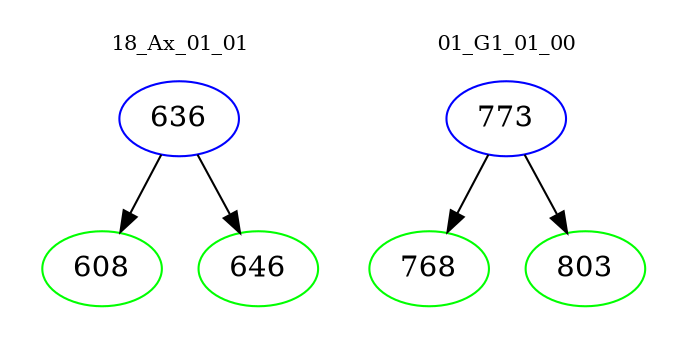 digraph{
subgraph cluster_0 {
color = white
label = "18_Ax_01_01";
fontsize=10;
T0_636 [label="636", color="blue"]
T0_636 -> T0_608 [color="black"]
T0_608 [label="608", color="green"]
T0_636 -> T0_646 [color="black"]
T0_646 [label="646", color="green"]
}
subgraph cluster_1 {
color = white
label = "01_G1_01_00";
fontsize=10;
T1_773 [label="773", color="blue"]
T1_773 -> T1_768 [color="black"]
T1_768 [label="768", color="green"]
T1_773 -> T1_803 [color="black"]
T1_803 [label="803", color="green"]
}
}
